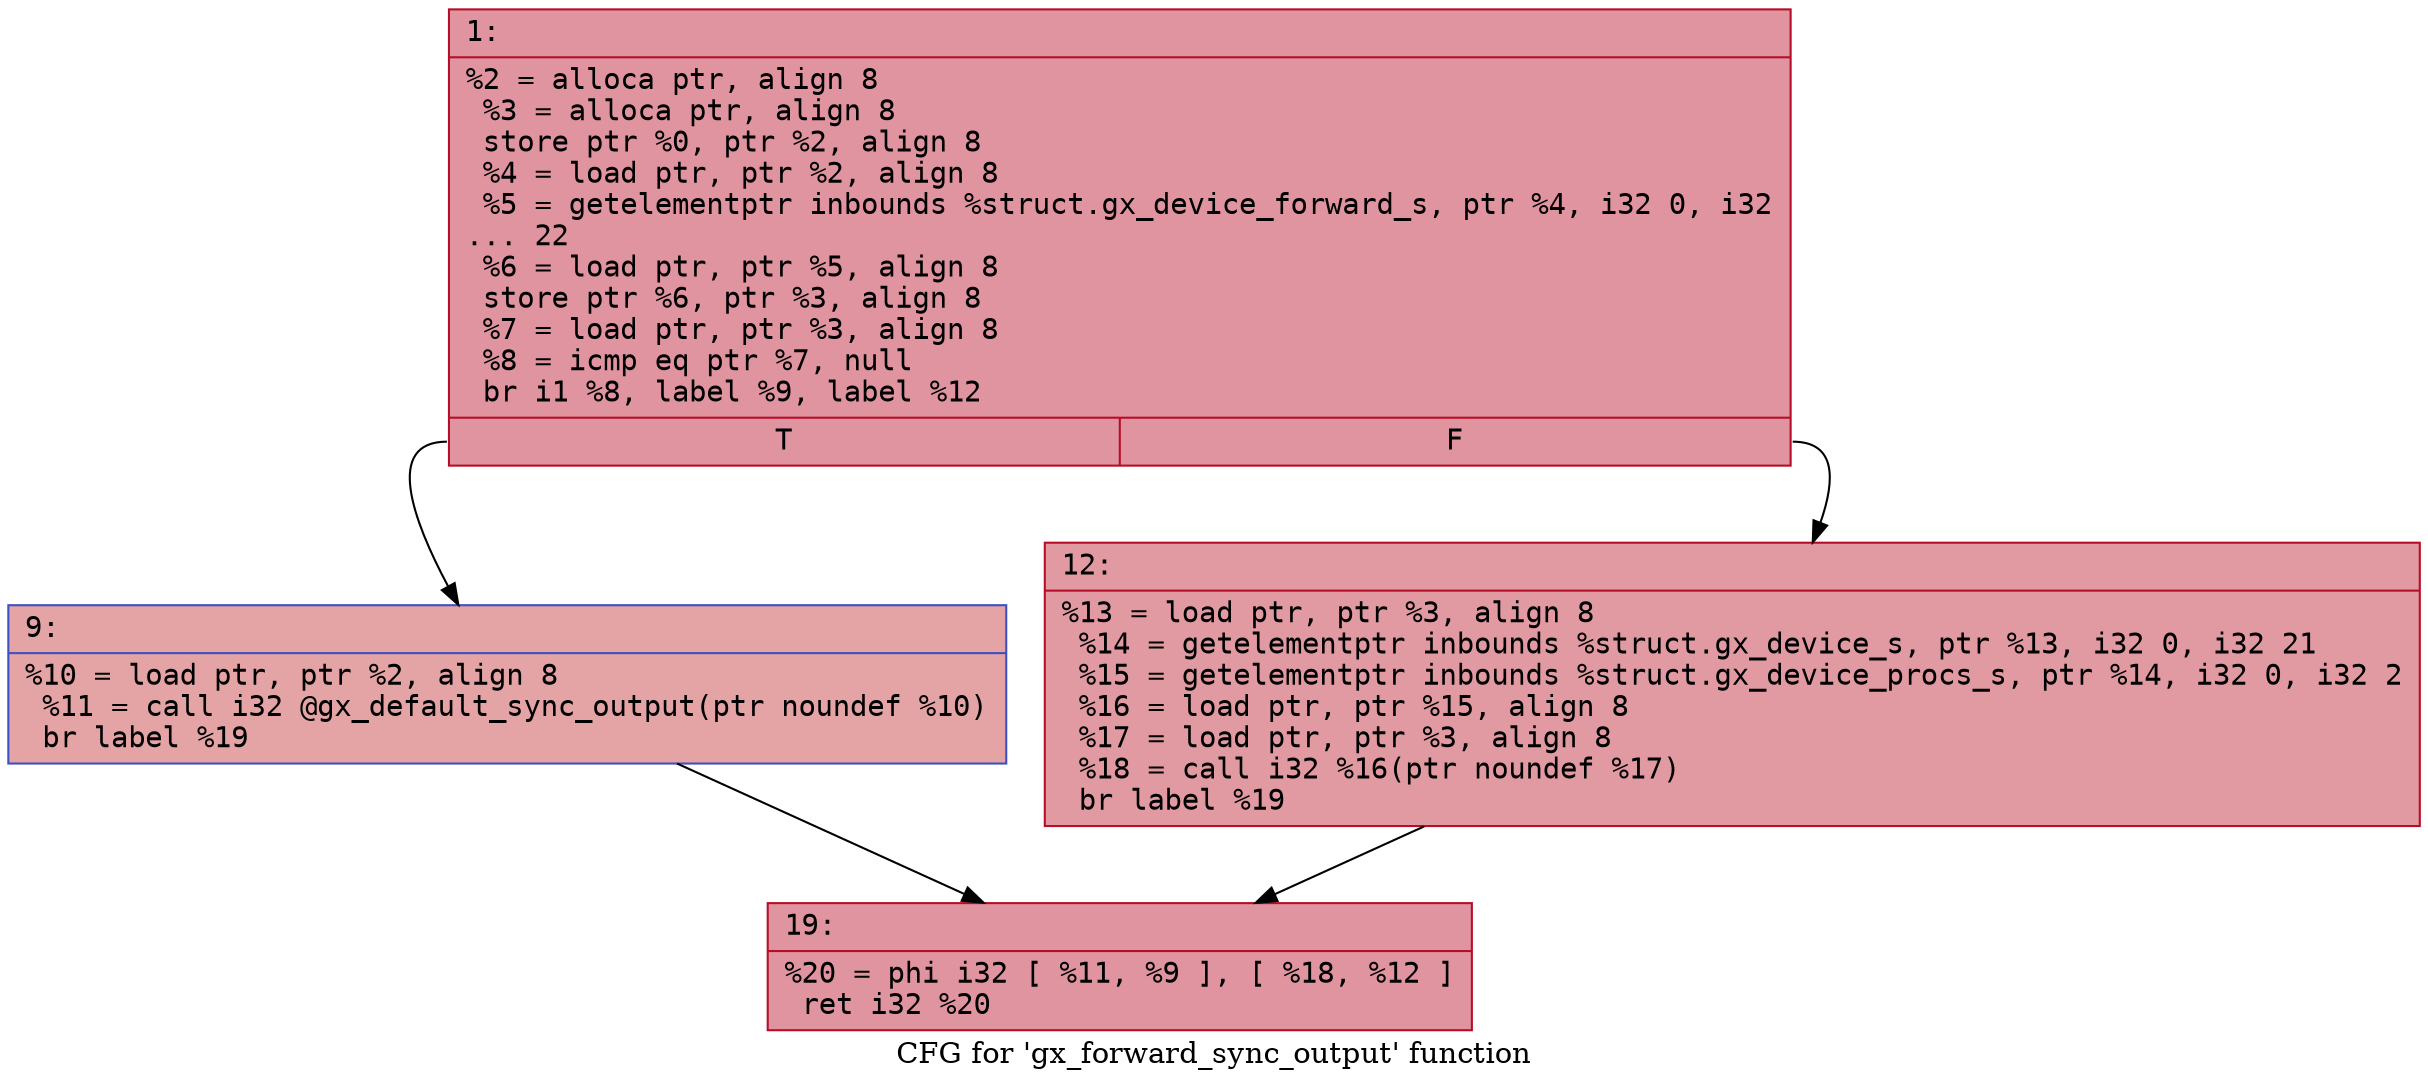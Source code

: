 digraph "CFG for 'gx_forward_sync_output' function" {
	label="CFG for 'gx_forward_sync_output' function";

	Node0x600003d9b660 [shape=record,color="#b70d28ff", style=filled, fillcolor="#b70d2870" fontname="Courier",label="{1:\l|  %2 = alloca ptr, align 8\l  %3 = alloca ptr, align 8\l  store ptr %0, ptr %2, align 8\l  %4 = load ptr, ptr %2, align 8\l  %5 = getelementptr inbounds %struct.gx_device_forward_s, ptr %4, i32 0, i32\l... 22\l  %6 = load ptr, ptr %5, align 8\l  store ptr %6, ptr %3, align 8\l  %7 = load ptr, ptr %3, align 8\l  %8 = icmp eq ptr %7, null\l  br i1 %8, label %9, label %12\l|{<s0>T|<s1>F}}"];
	Node0x600003d9b660:s0 -> Node0x600003d9b6b0[tooltip="1 -> 9\nProbability 37.50%" ];
	Node0x600003d9b660:s1 -> Node0x600003d9b700[tooltip="1 -> 12\nProbability 62.50%" ];
	Node0x600003d9b6b0 [shape=record,color="#3d50c3ff", style=filled, fillcolor="#c32e3170" fontname="Courier",label="{9:\l|  %10 = load ptr, ptr %2, align 8\l  %11 = call i32 @gx_default_sync_output(ptr noundef %10)\l  br label %19\l}"];
	Node0x600003d9b6b0 -> Node0x600003d9b750[tooltip="9 -> 19\nProbability 100.00%" ];
	Node0x600003d9b700 [shape=record,color="#b70d28ff", style=filled, fillcolor="#bb1b2c70" fontname="Courier",label="{12:\l|  %13 = load ptr, ptr %3, align 8\l  %14 = getelementptr inbounds %struct.gx_device_s, ptr %13, i32 0, i32 21\l  %15 = getelementptr inbounds %struct.gx_device_procs_s, ptr %14, i32 0, i32 2\l  %16 = load ptr, ptr %15, align 8\l  %17 = load ptr, ptr %3, align 8\l  %18 = call i32 %16(ptr noundef %17)\l  br label %19\l}"];
	Node0x600003d9b700 -> Node0x600003d9b750[tooltip="12 -> 19\nProbability 100.00%" ];
	Node0x600003d9b750 [shape=record,color="#b70d28ff", style=filled, fillcolor="#b70d2870" fontname="Courier",label="{19:\l|  %20 = phi i32 [ %11, %9 ], [ %18, %12 ]\l  ret i32 %20\l}"];
}
